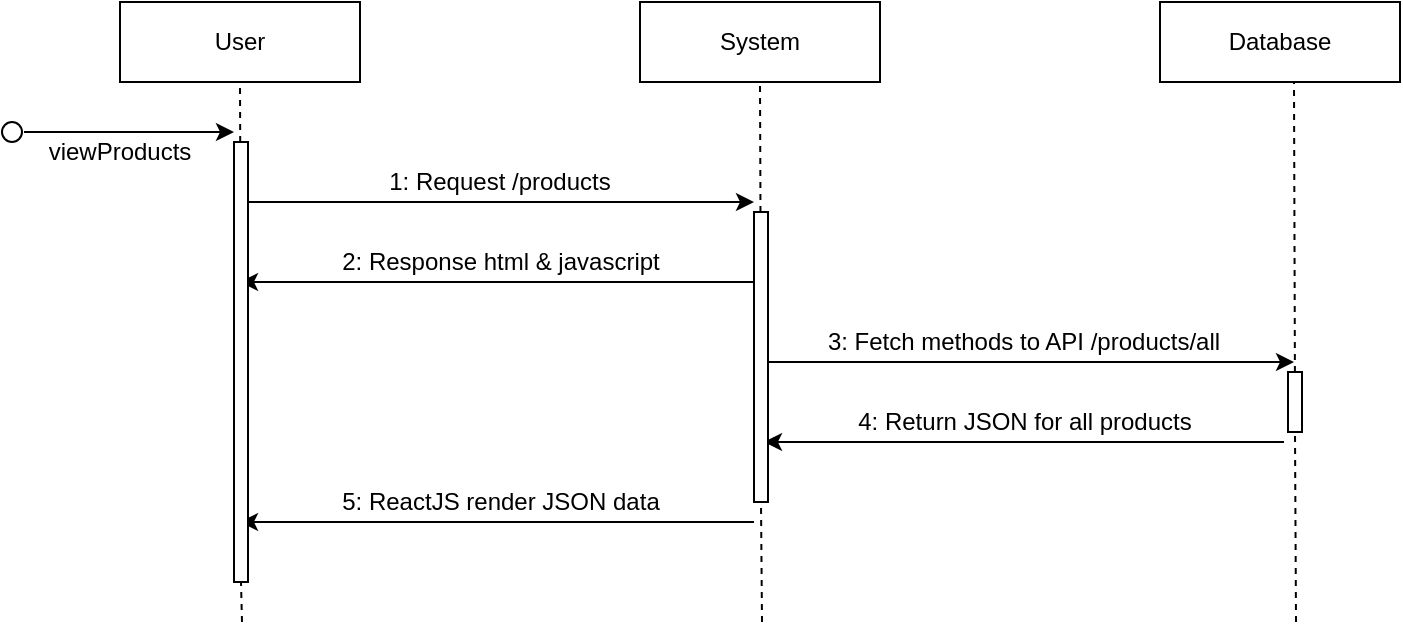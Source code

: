 <mxfile version="12.3.3" type="google" pages="1"><diagram id="t3QmH-0ryYfW8ZAUCYLK" name="Page-1"><mxGraphModel dx="1038" dy="580" grid="1" gridSize="10" guides="1" tooltips="1" connect="1" arrows="1" fold="1" page="1" pageScale="1" pageWidth="827" pageHeight="1169" math="0" shadow="0"><root><mxCell id="0"/><mxCell id="1" parent="0"/><mxCell id="Ul18AqLtum0cGlQfcOqQ-1" value="User" style="rounded=0;whiteSpace=wrap;html=1;" parent="1" vertex="1"><mxGeometry x="93" y="20" width="120" height="40" as="geometry"/></mxCell><mxCell id="Ul18AqLtum0cGlQfcOqQ-2" value="System" style="rounded=0;whiteSpace=wrap;html=1;" parent="1" vertex="1"><mxGeometry x="353" y="20" width="120" height="40" as="geometry"/></mxCell><mxCell id="Ul18AqLtum0cGlQfcOqQ-3" value="Database" style="rounded=0;whiteSpace=wrap;html=1;" parent="1" vertex="1"><mxGeometry x="613" y="20" width="120" height="40" as="geometry"/></mxCell><mxCell id="Ul18AqLtum0cGlQfcOqQ-4" value="" style="endArrow=none;dashed=1;html=1;entryX=0.5;entryY=1;entryDx=0;entryDy=0;" parent="1" source="Ul18AqLtum0cGlQfcOqQ-25" target="Ul18AqLtum0cGlQfcOqQ-1" edge="1"><mxGeometry width="50" height="50" relative="1" as="geometry"><mxPoint x="153" y="500" as="sourcePoint"/><mxPoint x="140" y="80" as="targetPoint"/></mxGeometry></mxCell><mxCell id="Ul18AqLtum0cGlQfcOqQ-5" value="" style="endArrow=none;dashed=1;html=1;entryX=0.5;entryY=1;entryDx=0;entryDy=0;" parent="1" source="Ul18AqLtum0cGlQfcOqQ-20" edge="1"><mxGeometry width="50" height="50" relative="1" as="geometry"><mxPoint x="413" y="500" as="sourcePoint"/><mxPoint x="413" y="60" as="targetPoint"/></mxGeometry></mxCell><mxCell id="Ul18AqLtum0cGlQfcOqQ-6" value="" style="endArrow=none;dashed=1;html=1;entryX=0.5;entryY=1;entryDx=0;entryDy=0;" parent="1" source="Ul18AqLtum0cGlQfcOqQ-22" edge="1"><mxGeometry width="50" height="50" relative="1" as="geometry"><mxPoint x="680" y="500" as="sourcePoint"/><mxPoint x="680" y="60" as="targetPoint"/></mxGeometry></mxCell><mxCell id="Ul18AqLtum0cGlQfcOqQ-7" value="" style="endArrow=classic;html=1;" parent="1" edge="1"><mxGeometry width="50" height="50" relative="1" as="geometry"><mxPoint x="153" y="120" as="sourcePoint"/><mxPoint x="410" y="120" as="targetPoint"/></mxGeometry></mxCell><mxCell id="Ul18AqLtum0cGlQfcOqQ-8" value="1: Request /products" style="text;html=1;strokeColor=none;fillColor=none;align=center;verticalAlign=middle;whiteSpace=wrap;rounded=0;" parent="1" vertex="1"><mxGeometry x="213" y="100" width="140" height="20" as="geometry"/></mxCell><mxCell id="Ul18AqLtum0cGlQfcOqQ-9" value="" style="endArrow=classic;html=1;" parent="1" edge="1"><mxGeometry width="50" height="50" relative="1" as="geometry"><mxPoint x="410" y="160" as="sourcePoint"/><mxPoint x="153" y="160" as="targetPoint"/></mxGeometry></mxCell><mxCell id="Ul18AqLtum0cGlQfcOqQ-10" value="2: Response html &amp;amp; javascript" style="text;html=1;strokeColor=none;fillColor=none;align=center;verticalAlign=middle;whiteSpace=wrap;rounded=0;" parent="1" vertex="1"><mxGeometry x="189.5" y="140" width="187" height="20" as="geometry"/></mxCell><mxCell id="Ul18AqLtum0cGlQfcOqQ-11" value="" style="endArrow=classic;html=1;" parent="1" edge="1"><mxGeometry width="50" height="50" relative="1" as="geometry"><mxPoint x="413" y="200" as="sourcePoint"/><mxPoint x="680" y="200" as="targetPoint"/></mxGeometry></mxCell><mxCell id="Ul18AqLtum0cGlQfcOqQ-12" value="3: Fetch methods to API /products/all" style="text;html=1;strokeColor=none;fillColor=none;align=center;verticalAlign=middle;whiteSpace=wrap;rounded=0;" parent="1" vertex="1"><mxGeometry x="440" y="180" width="210" height="20" as="geometry"/></mxCell><mxCell id="Ul18AqLtum0cGlQfcOqQ-13" value="" style="endArrow=classic;html=1;" parent="1" edge="1"><mxGeometry width="50" height="50" relative="1" as="geometry"><mxPoint x="675" y="240" as="sourcePoint"/><mxPoint x="415" y="240" as="targetPoint"/></mxGeometry></mxCell><mxCell id="Ul18AqLtum0cGlQfcOqQ-14" value="4: Return JSON for all products" style="text;html=1;strokeColor=none;fillColor=none;align=center;verticalAlign=middle;whiteSpace=wrap;rounded=0;" parent="1" vertex="1"><mxGeometry x="432.5" y="220" width="225" height="20" as="geometry"/></mxCell><mxCell id="Ul18AqLtum0cGlQfcOqQ-15" value="" style="endArrow=classic;html=1;" parent="1" edge="1"><mxGeometry width="50" height="50" relative="1" as="geometry"><mxPoint x="410" y="280" as="sourcePoint"/><mxPoint x="153" y="280" as="targetPoint"/></mxGeometry></mxCell><mxCell id="Ul18AqLtum0cGlQfcOqQ-16" value="5: ReactJS render JSON data" style="text;html=1;strokeColor=none;fillColor=none;align=center;verticalAlign=middle;whiteSpace=wrap;rounded=0;" parent="1" vertex="1"><mxGeometry x="189.5" y="260" width="187" height="20" as="geometry"/></mxCell><mxCell id="Ul18AqLtum0cGlQfcOqQ-17" value="" style="ellipse;whiteSpace=wrap;html=1;" parent="1" vertex="1"><mxGeometry x="34" y="80" width="10" height="10" as="geometry"/></mxCell><mxCell id="Ul18AqLtum0cGlQfcOqQ-18" value="" style="endArrow=classic;html=1;" parent="1" edge="1"><mxGeometry width="50" height="50" relative="1" as="geometry"><mxPoint x="45" y="85" as="sourcePoint"/><mxPoint x="150" y="85" as="targetPoint"/></mxGeometry></mxCell><mxCell id="Ul18AqLtum0cGlQfcOqQ-19" value="viewProducts" style="text;html=1;strokeColor=none;fillColor=none;align=center;verticalAlign=middle;whiteSpace=wrap;rounded=0;" parent="1" vertex="1"><mxGeometry x="73" y="85" width="40" height="20" as="geometry"/></mxCell><mxCell id="Ul18AqLtum0cGlQfcOqQ-20" value="" style="rounded=0;whiteSpace=wrap;html=1;" parent="1" vertex="1"><mxGeometry x="410" y="125" width="7" height="145" as="geometry"/></mxCell><mxCell id="Ul18AqLtum0cGlQfcOqQ-21" value="" style="endArrow=none;dashed=1;html=1;entryX=0.5;entryY=1;entryDx=0;entryDy=0;" parent="1" edge="1"><mxGeometry width="50" height="50" relative="1" as="geometry"><mxPoint x="414" y="330" as="sourcePoint"/><mxPoint x="413.5" y="270" as="targetPoint"/></mxGeometry></mxCell><mxCell id="Ul18AqLtum0cGlQfcOqQ-22" value="" style="rounded=0;whiteSpace=wrap;html=1;" parent="1" vertex="1"><mxGeometry x="677" y="205" width="7" height="30" as="geometry"/></mxCell><mxCell id="Ul18AqLtum0cGlQfcOqQ-23" value="" style="endArrow=none;dashed=1;html=1;entryX=0.5;entryY=1;entryDx=0;entryDy=0;" parent="1" target="Ul18AqLtum0cGlQfcOqQ-22" edge="1"><mxGeometry width="50" height="50" relative="1" as="geometry"><mxPoint x="681" y="330" as="sourcePoint"/><mxPoint x="680" y="60" as="targetPoint"/></mxGeometry></mxCell><mxCell id="Ul18AqLtum0cGlQfcOqQ-25" value="" style="rounded=0;whiteSpace=wrap;html=1;" parent="1" vertex="1"><mxGeometry x="150" y="90" width="7" height="220" as="geometry"/></mxCell><mxCell id="Ul18AqLtum0cGlQfcOqQ-26" value="" style="endArrow=none;dashed=1;html=1;entryX=0.5;entryY=1;entryDx=0;entryDy=0;" parent="1" target="Ul18AqLtum0cGlQfcOqQ-25" edge="1"><mxGeometry width="50" height="50" relative="1" as="geometry"><mxPoint x="154" y="330" as="sourcePoint"/><mxPoint x="153" y="60" as="targetPoint"/></mxGeometry></mxCell></root></mxGraphModel></diagram></mxfile>